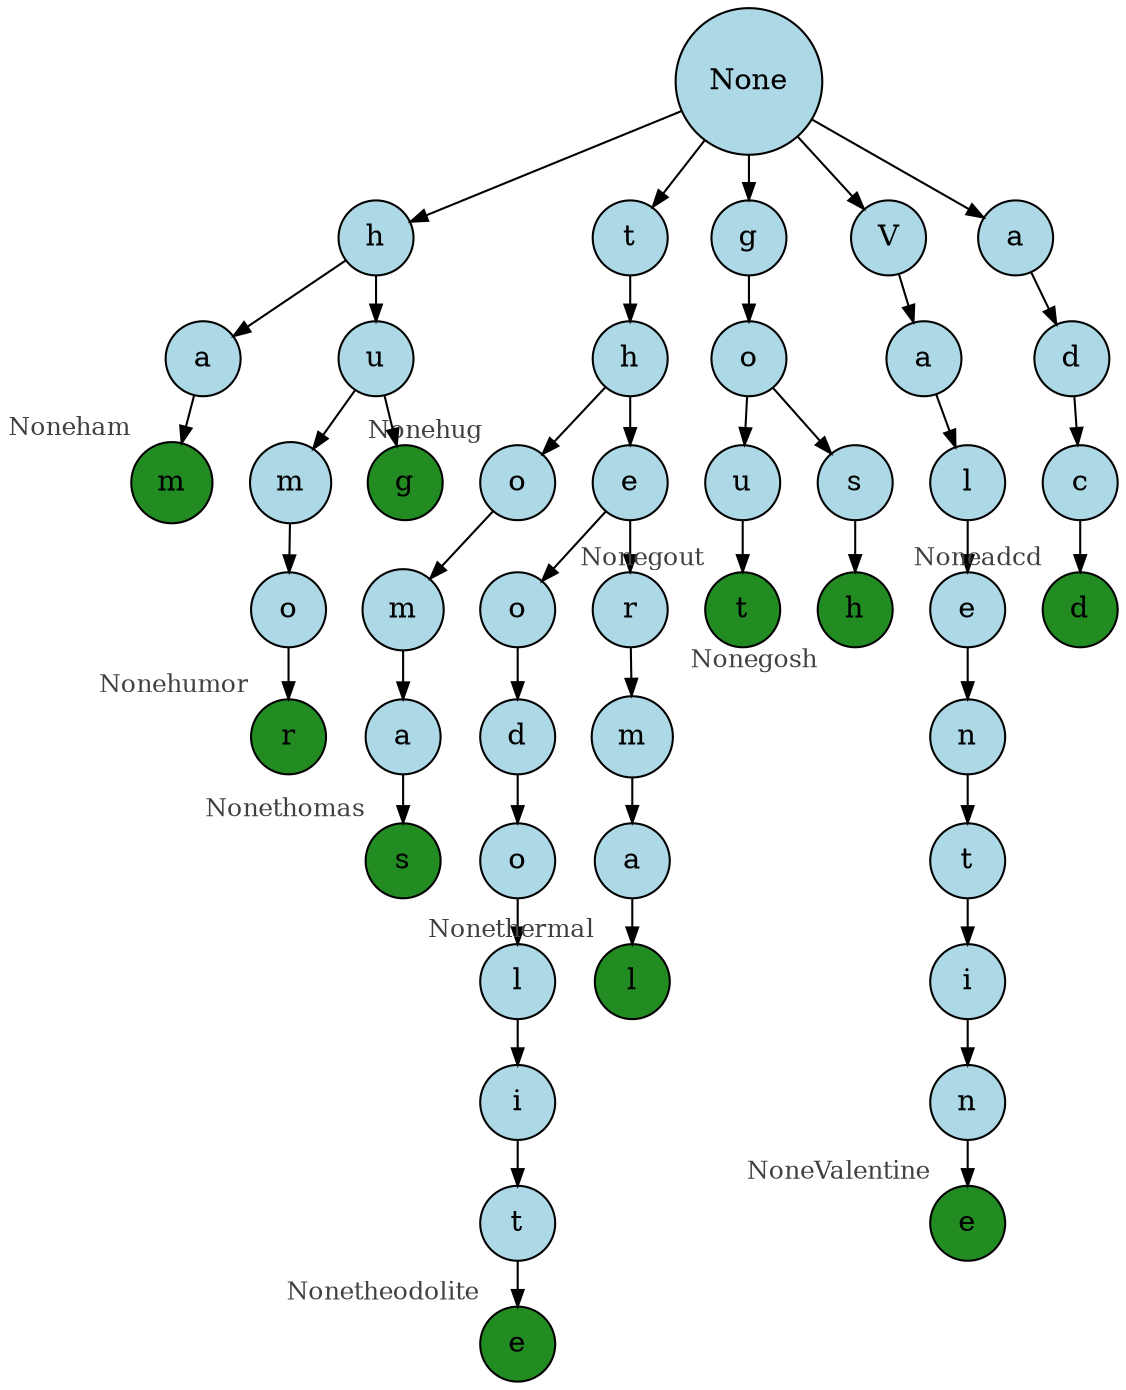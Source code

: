 digraph {
graph [
  nodesep=0.25,
  ranksep=0.3,
  splines=line
];
node [
  style=filled,
  fillcolor=lightblue,
  shape=circle
];
edge [
  arrowsize=0.8,
  color=black
];

4328205552 [
  label="None"
];
4328205872 [
  label="h"
];
4328205808 [
  label="a"
];
4328206256 [
  label="m"
  xlabel=<<FONT COLOR="grey25" POINT-SIZE="12">Noneham</FONT>>
  fillcolor="forestgreen"
  color="black"
];
4328205936 [
  label="u"
];
4328205488 [
  label="m"
];
4328202800 [
  label="o"
];
4328202352 [
  label="r"
  xlabel=<<FONT COLOR="grey25" POINT-SIZE="12">Nonehumor</FONT>>
  fillcolor="forestgreen"
  color="black"
];
4328204336 [
  label="g"
  xlabel=<<FONT COLOR="grey25" POINT-SIZE="12">Nonehug</FONT>>
  fillcolor="forestgreen"
  color="black"
];
4328202480 [
  label="t"
];
4328203376 [
  label="h"
];
4328203184 [
  label="o"
];
4328203440 [
  label="m"
];
4328203632 [
  label="a"
];
4328205680 [
  label="s"
  xlabel=<<FONT COLOR="grey25" POINT-SIZE="12">Nonethomas</FONT>>
  fillcolor="forestgreen"
  color="black"
];
4328204144 [
  label="e"
];
4328202544 [
  label="o"
];
4328205424 [
  label="d"
];
4328202928 [
  label="o"
];
4328204400 [
  label="l"
];
4328202416 [
  label="i"
];
4328202736 [
  label="t"
];
4328203120 [
  label="e"
  xlabel=<<FONT COLOR="grey25" POINT-SIZE="12">Nonetheodolite</FONT>>
  fillcolor="forestgreen"
  color="black"
];
4328204080 [
  label="r"
];
4328204208 [
  label="m"
];
4328202608 [
  label="a"
];
4328203056 [
  label="l"
  xlabel=<<FONT COLOR="grey25" POINT-SIZE="12">Nonethermal</FONT>>
  fillcolor="forestgreen"
  color="black"
];
4328204272 [
  label="g"
];
4328172720 [
  label="o"
];
4328239600 [
  label="u"
];
4328241008 [
  label="t"
  xlabel=<<FONT COLOR="grey25" POINT-SIZE="12">Nonegout</FONT>>
  fillcolor="forestgreen"
  color="black"
];
4328240880 [
  label="s"
];
4328241328 [
  label="h"
  xlabel=<<FONT COLOR="grey25" POINT-SIZE="12">Nonegosh</FONT>>
  fillcolor="forestgreen"
  color="black"
];
4328239536 [
  label="V"
];
4328239280 [
  label="a"
];
4328234736 [
  label="l"
];
4328231536 [
  label="e"
];
4328231600 [
  label="n"
];
4328232496 [
  label="t"
];
4328234672 [
  label="i"
];
4328231984 [
  label="n"
];
4328231792 [
  label="e"
  xlabel=<<FONT COLOR="grey25" POINT-SIZE="12">NoneValentine</FONT>>
  fillcolor="forestgreen"
  color="black"
];
4328231024 [
  label="a"
];
4328208624 [
  label="d"
];
4328207536 [
  label="c"
];
4328208112 [
  label="d"
  xlabel=<<FONT COLOR="grey25" POINT-SIZE="12">Noneadcd</FONT>>
  fillcolor="forestgreen"
  color="black"
];
4328205808 -> 4328206256 [

];
4328205872 -> 4328205808 [

];
4328202800 -> 4328202352 [

];
4328205488 -> 4328202800 [

];
4328205936 -> 4328205488 [

];
4328205936 -> 4328204336 [

];
4328205872 -> 4328205936 [

];
4328205552 -> 4328205872 [

];
4328203632 -> 4328205680 [

];
4328203440 -> 4328203632 [

];
4328203184 -> 4328203440 [

];
4328203376 -> 4328203184 [

];
4328202736 -> 4328203120 [

];
4328202416 -> 4328202736 [

];
4328204400 -> 4328202416 [

];
4328202928 -> 4328204400 [

];
4328205424 -> 4328202928 [

];
4328202544 -> 4328205424 [

];
4328204144 -> 4328202544 [

];
4328202608 -> 4328203056 [

];
4328204208 -> 4328202608 [

];
4328204080 -> 4328204208 [

];
4328204144 -> 4328204080 [

];
4328203376 -> 4328204144 [

];
4328202480 -> 4328203376 [

];
4328205552 -> 4328202480 [

];
4328239600 -> 4328241008 [

];
4328172720 -> 4328239600 [

];
4328240880 -> 4328241328 [

];
4328172720 -> 4328240880 [

];
4328204272 -> 4328172720 [

];
4328205552 -> 4328204272 [

];
4328231984 -> 4328231792 [

];
4328234672 -> 4328231984 [

];
4328232496 -> 4328234672 [

];
4328231600 -> 4328232496 [

];
4328231536 -> 4328231600 [

];
4328234736 -> 4328231536 [

];
4328239280 -> 4328234736 [

];
4328239536 -> 4328239280 [

];
4328205552 -> 4328239536 [

];
4328207536 -> 4328208112 [

];
4328208624 -> 4328207536 [

];
4328231024 -> 4328208624 [

];
4328205552 -> 4328231024 [

];
}